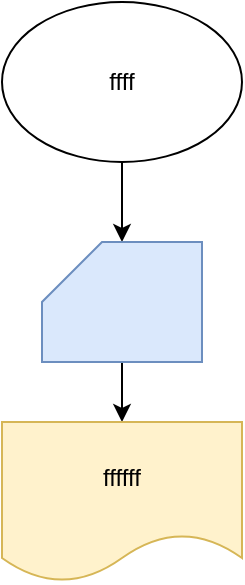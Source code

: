 <mxfile version="13.8.7" type="github">
  <diagram id="z-Ub6a5VLivZjyv9ZTrf" name="Page-1">
    <mxGraphModel dx="868" dy="425" grid="1" gridSize="10" guides="1" tooltips="1" connect="1" arrows="1" fold="1" page="1" pageScale="1" pageWidth="850" pageHeight="1100" math="0" shadow="0">
      <root>
        <mxCell id="0" />
        <mxCell id="1" parent="0" />
        <mxCell id="WHfJruhGqc3tV9S7Ovxq-4" style="edgeStyle=orthogonalEdgeStyle;rounded=0;orthogonalLoop=1;jettySize=auto;html=1;" edge="1" parent="1" source="WHfJruhGqc3tV9S7Ovxq-1" target="WHfJruhGqc3tV9S7Ovxq-2">
          <mxGeometry relative="1" as="geometry" />
        </mxCell>
        <mxCell id="WHfJruhGqc3tV9S7Ovxq-1" value="ffff" style="ellipse;whiteSpace=wrap;html=1;" vertex="1" parent="1">
          <mxGeometry x="80" y="10" width="120" height="80" as="geometry" />
        </mxCell>
        <mxCell id="WHfJruhGqc3tV9S7Ovxq-6" style="edgeStyle=orthogonalEdgeStyle;rounded=0;orthogonalLoop=1;jettySize=auto;html=1;" edge="1" parent="1" source="WHfJruhGqc3tV9S7Ovxq-2" target="WHfJruhGqc3tV9S7Ovxq-5">
          <mxGeometry relative="1" as="geometry" />
        </mxCell>
        <mxCell id="WHfJruhGqc3tV9S7Ovxq-2" value="" style="shape=card;whiteSpace=wrap;html=1;fillColor=#dae8fc;strokeColor=#6c8ebf;" vertex="1" parent="1">
          <mxGeometry x="100" y="130" width="80" height="60" as="geometry" />
        </mxCell>
        <mxCell id="WHfJruhGqc3tV9S7Ovxq-5" value="ffffff" style="shape=document;whiteSpace=wrap;html=1;boundedLbl=1;fillColor=#fff2cc;strokeColor=#d6b656;" vertex="1" parent="1">
          <mxGeometry x="80" y="220" width="120" height="80" as="geometry" />
        </mxCell>
      </root>
    </mxGraphModel>
  </diagram>
</mxfile>
